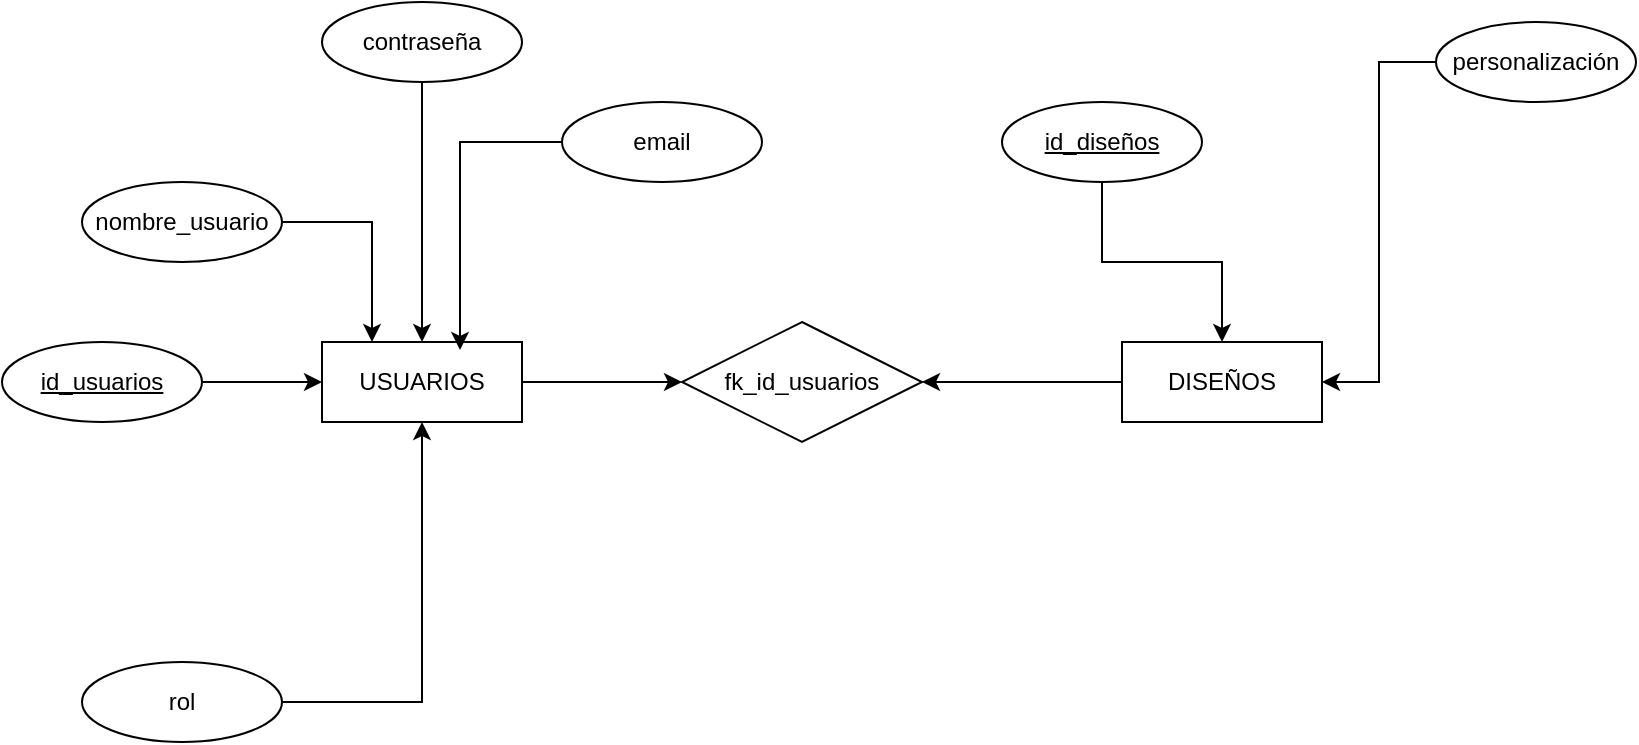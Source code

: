 <mxfile version="26.0.16">
  <diagram name="Página-1" id="ELpyQfcIser1OyFT-Lrd">
    <mxGraphModel dx="1341" dy="820" grid="1" gridSize="10" guides="1" tooltips="1" connect="1" arrows="1" fold="1" page="1" pageScale="1" pageWidth="827" pageHeight="1169" math="0" shadow="0">
      <root>
        <mxCell id="0" />
        <mxCell id="1" parent="0" />
        <mxCell id="wSlSpuF27Unk5vS24lRH-4" style="edgeStyle=orthogonalEdgeStyle;rounded=0;orthogonalLoop=1;jettySize=auto;html=1;exitX=1;exitY=0.5;exitDx=0;exitDy=0;entryX=0;entryY=0.5;entryDx=0;entryDy=0;" parent="1" source="wSlSpuF27Unk5vS24lRH-1" target="wSlSpuF27Unk5vS24lRH-3" edge="1">
          <mxGeometry relative="1" as="geometry" />
        </mxCell>
        <mxCell id="wSlSpuF27Unk5vS24lRH-1" value="USUARIOS" style="whiteSpace=wrap;html=1;align=center;" parent="1" vertex="1">
          <mxGeometry x="170" y="400" width="100" height="40" as="geometry" />
        </mxCell>
        <mxCell id="wSlSpuF27Unk5vS24lRH-5" style="edgeStyle=orthogonalEdgeStyle;rounded=0;orthogonalLoop=1;jettySize=auto;html=1;exitX=0;exitY=0.5;exitDx=0;exitDy=0;entryX=1;entryY=0.5;entryDx=0;entryDy=0;" parent="1" source="wSlSpuF27Unk5vS24lRH-2" target="wSlSpuF27Unk5vS24lRH-3" edge="1">
          <mxGeometry relative="1" as="geometry" />
        </mxCell>
        <mxCell id="wSlSpuF27Unk5vS24lRH-2" value="DISEÑOS" style="whiteSpace=wrap;html=1;align=center;" parent="1" vertex="1">
          <mxGeometry x="570" y="400" width="100" height="40" as="geometry" />
        </mxCell>
        <mxCell id="wSlSpuF27Unk5vS24lRH-3" value="fk_id_usuarios" style="shape=rhombus;perimeter=rhombusPerimeter;whiteSpace=wrap;html=1;align=center;" parent="1" vertex="1">
          <mxGeometry x="350" y="390" width="120" height="60" as="geometry" />
        </mxCell>
        <mxCell id="wSlSpuF27Unk5vS24lRH-9" style="edgeStyle=orthogonalEdgeStyle;rounded=0;orthogonalLoop=1;jettySize=auto;html=1;exitX=0.5;exitY=1;exitDx=0;exitDy=0;entryX=0.5;entryY=0;entryDx=0;entryDy=0;" parent="1" source="wSlSpuF27Unk5vS24lRH-6" target="wSlSpuF27Unk5vS24lRH-2" edge="1">
          <mxGeometry relative="1" as="geometry" />
        </mxCell>
        <mxCell id="wSlSpuF27Unk5vS24lRH-6" value="id_diseños" style="ellipse;whiteSpace=wrap;html=1;align=center;fontStyle=4;" parent="1" vertex="1">
          <mxGeometry x="510" y="280" width="100" height="40" as="geometry" />
        </mxCell>
        <mxCell id="wSlSpuF27Unk5vS24lRH-8" style="edgeStyle=orthogonalEdgeStyle;rounded=0;orthogonalLoop=1;jettySize=auto;html=1;exitX=1;exitY=0.5;exitDx=0;exitDy=0;entryX=0;entryY=0.5;entryDx=0;entryDy=0;" parent="1" source="wSlSpuF27Unk5vS24lRH-7" target="wSlSpuF27Unk5vS24lRH-1" edge="1">
          <mxGeometry relative="1" as="geometry" />
        </mxCell>
        <mxCell id="wSlSpuF27Unk5vS24lRH-7" value="id_usuarios" style="ellipse;whiteSpace=wrap;html=1;align=center;fontStyle=4;" parent="1" vertex="1">
          <mxGeometry x="10" y="400" width="100" height="40" as="geometry" />
        </mxCell>
        <mxCell id="wSlSpuF27Unk5vS24lRH-11" style="edgeStyle=orthogonalEdgeStyle;rounded=0;orthogonalLoop=1;jettySize=auto;html=1;entryX=0.5;entryY=1;entryDx=0;entryDy=0;" parent="1" source="wSlSpuF27Unk5vS24lRH-10" target="wSlSpuF27Unk5vS24lRH-1" edge="1">
          <mxGeometry relative="1" as="geometry" />
        </mxCell>
        <mxCell id="wSlSpuF27Unk5vS24lRH-10" value="rol" style="ellipse;whiteSpace=wrap;html=1;align=center;" parent="1" vertex="1">
          <mxGeometry x="50" y="560" width="100" height="40" as="geometry" />
        </mxCell>
        <mxCell id="wSlSpuF27Unk5vS24lRH-13" style="edgeStyle=orthogonalEdgeStyle;rounded=0;orthogonalLoop=1;jettySize=auto;html=1;exitX=1;exitY=0.5;exitDx=0;exitDy=0;entryX=0.25;entryY=0;entryDx=0;entryDy=0;" parent="1" source="wSlSpuF27Unk5vS24lRH-12" target="wSlSpuF27Unk5vS24lRH-1" edge="1">
          <mxGeometry relative="1" as="geometry" />
        </mxCell>
        <mxCell id="wSlSpuF27Unk5vS24lRH-12" value="nombre_usuario" style="ellipse;whiteSpace=wrap;html=1;align=center;" parent="1" vertex="1">
          <mxGeometry x="50" y="320" width="100" height="40" as="geometry" />
        </mxCell>
        <mxCell id="wSlSpuF27Unk5vS24lRH-15" style="edgeStyle=orthogonalEdgeStyle;rounded=0;orthogonalLoop=1;jettySize=auto;html=1;exitX=0.5;exitY=1;exitDx=0;exitDy=0;entryX=0.5;entryY=0;entryDx=0;entryDy=0;" parent="1" source="wSlSpuF27Unk5vS24lRH-14" target="wSlSpuF27Unk5vS24lRH-1" edge="1">
          <mxGeometry relative="1" as="geometry" />
        </mxCell>
        <mxCell id="wSlSpuF27Unk5vS24lRH-14" value="contraseña" style="ellipse;whiteSpace=wrap;html=1;align=center;" parent="1" vertex="1">
          <mxGeometry x="170" y="230" width="100" height="40" as="geometry" />
        </mxCell>
        <mxCell id="wSlSpuF27Unk5vS24lRH-16" value="email" style="ellipse;whiteSpace=wrap;html=1;align=center;" parent="1" vertex="1">
          <mxGeometry x="290" y="280" width="100" height="40" as="geometry" />
        </mxCell>
        <mxCell id="wSlSpuF27Unk5vS24lRH-17" style="edgeStyle=orthogonalEdgeStyle;rounded=0;orthogonalLoop=1;jettySize=auto;html=1;entryX=0.69;entryY=0.1;entryDx=0;entryDy=0;entryPerimeter=0;" parent="1" source="wSlSpuF27Unk5vS24lRH-16" target="wSlSpuF27Unk5vS24lRH-1" edge="1">
          <mxGeometry relative="1" as="geometry" />
        </mxCell>
        <mxCell id="wSlSpuF27Unk5vS24lRH-19" style="edgeStyle=orthogonalEdgeStyle;rounded=0;orthogonalLoop=1;jettySize=auto;html=1;entryX=1;entryY=0.5;entryDx=0;entryDy=0;" parent="1" source="wSlSpuF27Unk5vS24lRH-18" target="wSlSpuF27Unk5vS24lRH-2" edge="1">
          <mxGeometry relative="1" as="geometry" />
        </mxCell>
        <mxCell id="wSlSpuF27Unk5vS24lRH-18" value="personalización" style="ellipse;whiteSpace=wrap;html=1;align=center;" parent="1" vertex="1">
          <mxGeometry x="727" y="240" width="100" height="40" as="geometry" />
        </mxCell>
      </root>
    </mxGraphModel>
  </diagram>
</mxfile>
